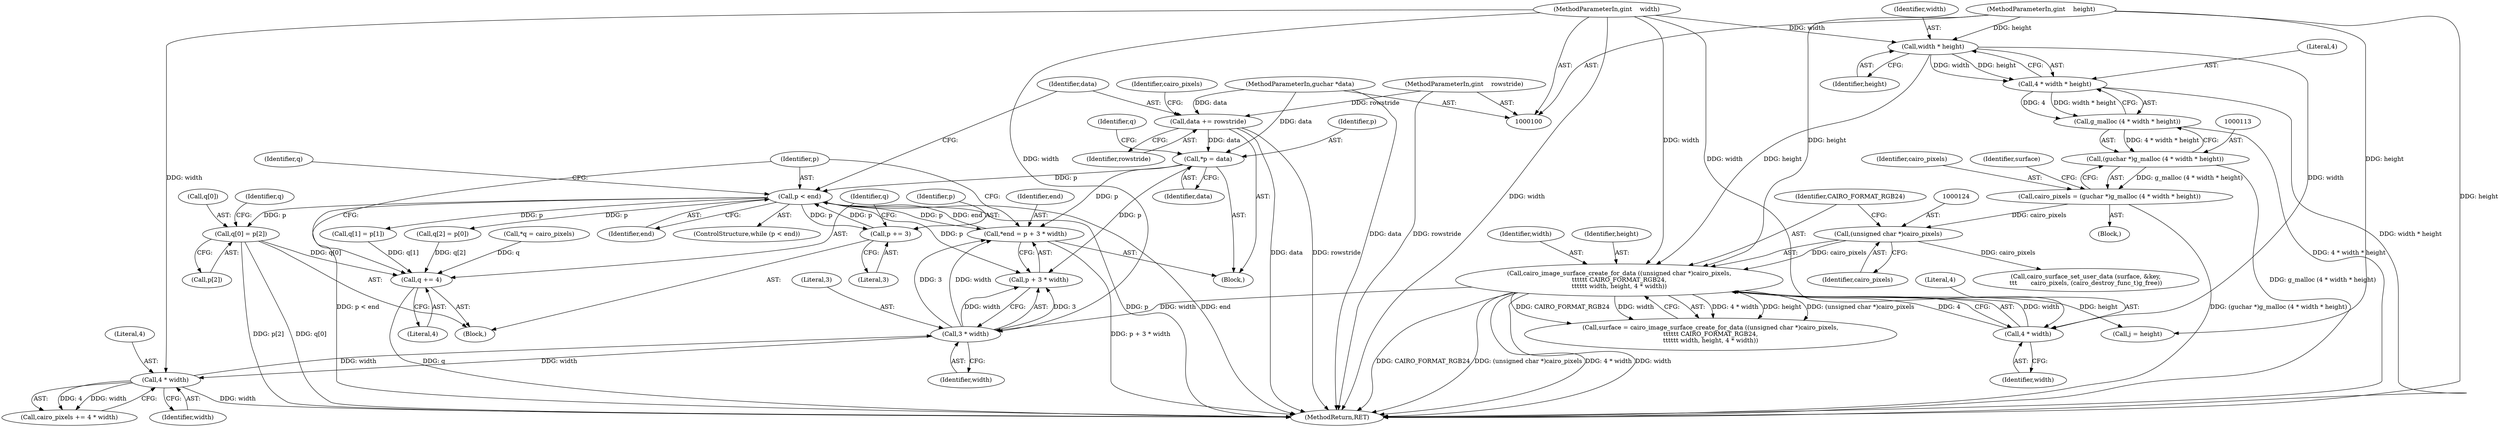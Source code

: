 digraph "1_poppler_c839b706092583f6b12ed3cc634bf5af34b7a2bb@array" {
"1000169" [label="(Call,q[0] = p[2])"];
"1000165" [label="(Call,p < end)"];
"1000190" [label="(Call,p += 3)"];
"1000149" [label="(Call,*p = data)"];
"1000196" [label="(Call,data += rowstride)"];
"1000104" [label="(MethodParameterIn,gint    rowstride)"];
"1000101" [label="(MethodParameterIn,guchar *data)"];
"1000157" [label="(Call,*end = p + 3 * width)"];
"1000161" [label="(Call,3 * width)"];
"1000201" [label="(Call,4 * width)"];
"1000102" [label="(MethodParameterIn,gint    width)"];
"1000122" [label="(Call,cairo_image_surface_create_for_data ((unsigned char *)cairo_pixels,\n\t\t\t\t\t\t CAIRO_FORMAT_RGB24,\n\t\t\t\t\t\t width, height, 4 * width))"];
"1000123" [label="(Call,(unsigned char *)cairo_pixels)"];
"1000110" [label="(Call,cairo_pixels = (guchar *)g_malloc (4 * width * height))"];
"1000112" [label="(Call,(guchar *)g_malloc (4 * width * height))"];
"1000114" [label="(Call,g_malloc (4 * width * height))"];
"1000115" [label="(Call,4 * width * height)"];
"1000117" [label="(Call,width * height)"];
"1000103" [label="(MethodParameterIn,gint    height)"];
"1000129" [label="(Call,4 * width)"];
"1000193" [label="(Call,q += 4)"];
"1000116" [label="(Literal,4)"];
"1000206" [label="(MethodReturn,RET)"];
"1000130" [label="(Literal,4)"];
"1000111" [label="(Identifier,cairo_pixels)"];
"1000117" [label="(Call,width * height)"];
"1000125" [label="(Identifier,cairo_pixels)"];
"1000102" [label="(MethodParameterIn,gint    width)"];
"1000170" [label="(Call,q[0])"];
"1000101" [label="(MethodParameterIn,guchar *data)"];
"1000199" [label="(Call,cairo_pixels += 4 * width)"];
"1000163" [label="(Identifier,width)"];
"1000151" [label="(Identifier,data)"];
"1000157" [label="(Call,*end = p + 3 * width)"];
"1000197" [label="(Identifier,data)"];
"1000114" [label="(Call,g_malloc (4 * width * height))"];
"1000167" [label="(Identifier,end)"];
"1000120" [label="(Call,surface = cairo_image_surface_create_for_data ((unsigned char *)cairo_pixels,\n\t\t\t\t\t\t CAIRO_FORMAT_RGB24,\n\t\t\t\t\t\t width, height, 4 * width))"];
"1000110" [label="(Call,cairo_pixels = (guchar *)g_malloc (4 * width * height))"];
"1000115" [label="(Call,4 * width * height)"];
"1000194" [label="(Identifier,q)"];
"1000166" [label="(Identifier,p)"];
"1000196" [label="(Call,data += rowstride)"];
"1000127" [label="(Identifier,width)"];
"1000119" [label="(Identifier,height)"];
"1000178" [label="(Identifier,q)"];
"1000141" [label="(Call,j = height)"];
"1000193" [label="(Call,q += 4)"];
"1000118" [label="(Identifier,width)"];
"1000191" [label="(Identifier,p)"];
"1000173" [label="(Call,p[2])"];
"1000190" [label="(Call,p += 3)"];
"1000129" [label="(Call,4 * width)"];
"1000123" [label="(Call,(unsigned char *)cairo_pixels)"];
"1000147" [label="(Block,)"];
"1000168" [label="(Block,)"];
"1000176" [label="(Call,q[1] = p[1])"];
"1000150" [label="(Identifier,p)"];
"1000131" [label="(Identifier,width)"];
"1000112" [label="(Call,(guchar *)g_malloc (4 * width * height))"];
"1000200" [label="(Identifier,cairo_pixels)"];
"1000159" [label="(Call,p + 3 * width)"];
"1000128" [label="(Identifier,height)"];
"1000165" [label="(Call,p < end)"];
"1000149" [label="(Call,*p = data)"];
"1000198" [label="(Identifier,rowstride)"];
"1000192" [label="(Literal,3)"];
"1000183" [label="(Call,q[2] = p[0])"];
"1000158" [label="(Identifier,end)"];
"1000161" [label="(Call,3 * width)"];
"1000195" [label="(Literal,4)"];
"1000201" [label="(Call,4 * width)"];
"1000203" [label="(Identifier,width)"];
"1000171" [label="(Identifier,q)"];
"1000169" [label="(Call,q[0] = p[2])"];
"1000164" [label="(ControlStructure,while (p < end))"];
"1000154" [label="(Identifier,q)"];
"1000162" [label="(Literal,3)"];
"1000122" [label="(Call,cairo_image_surface_create_for_data ((unsigned char *)cairo_pixels,\n\t\t\t\t\t\t CAIRO_FORMAT_RGB24,\n\t\t\t\t\t\t width, height, 4 * width))"];
"1000202" [label="(Literal,4)"];
"1000103" [label="(MethodParameterIn,gint    height)"];
"1000126" [label="(Identifier,CAIRO_FORMAT_RGB24)"];
"1000104" [label="(MethodParameterIn,gint    rowstride)"];
"1000132" [label="(Call,cairo_surface_set_user_data (surface, &key,\n\t\t\t       cairo_pixels, (cairo_destroy_func_t)g_free))"];
"1000153" [label="(Call,*q = cairo_pixels)"];
"1000105" [label="(Block,)"];
"1000121" [label="(Identifier,surface)"];
"1000169" -> "1000168"  [label="AST: "];
"1000169" -> "1000173"  [label="CFG: "];
"1000170" -> "1000169"  [label="AST: "];
"1000173" -> "1000169"  [label="AST: "];
"1000178" -> "1000169"  [label="CFG: "];
"1000169" -> "1000206"  [label="DDG: p[2]"];
"1000169" -> "1000206"  [label="DDG: q[0]"];
"1000165" -> "1000169"  [label="DDG: p"];
"1000169" -> "1000193"  [label="DDG: q[0]"];
"1000165" -> "1000164"  [label="AST: "];
"1000165" -> "1000167"  [label="CFG: "];
"1000166" -> "1000165"  [label="AST: "];
"1000167" -> "1000165"  [label="AST: "];
"1000171" -> "1000165"  [label="CFG: "];
"1000197" -> "1000165"  [label="CFG: "];
"1000165" -> "1000206"  [label="DDG: p"];
"1000165" -> "1000206"  [label="DDG: end"];
"1000165" -> "1000206"  [label="DDG: p < end"];
"1000165" -> "1000157"  [label="DDG: p"];
"1000165" -> "1000159"  [label="DDG: p"];
"1000190" -> "1000165"  [label="DDG: p"];
"1000149" -> "1000165"  [label="DDG: p"];
"1000157" -> "1000165"  [label="DDG: end"];
"1000165" -> "1000176"  [label="DDG: p"];
"1000165" -> "1000183"  [label="DDG: p"];
"1000165" -> "1000190"  [label="DDG: p"];
"1000190" -> "1000168"  [label="AST: "];
"1000190" -> "1000192"  [label="CFG: "];
"1000191" -> "1000190"  [label="AST: "];
"1000192" -> "1000190"  [label="AST: "];
"1000194" -> "1000190"  [label="CFG: "];
"1000149" -> "1000147"  [label="AST: "];
"1000149" -> "1000151"  [label="CFG: "];
"1000150" -> "1000149"  [label="AST: "];
"1000151" -> "1000149"  [label="AST: "];
"1000154" -> "1000149"  [label="CFG: "];
"1000196" -> "1000149"  [label="DDG: data"];
"1000101" -> "1000149"  [label="DDG: data"];
"1000149" -> "1000157"  [label="DDG: p"];
"1000149" -> "1000159"  [label="DDG: p"];
"1000196" -> "1000147"  [label="AST: "];
"1000196" -> "1000198"  [label="CFG: "];
"1000197" -> "1000196"  [label="AST: "];
"1000198" -> "1000196"  [label="AST: "];
"1000200" -> "1000196"  [label="CFG: "];
"1000196" -> "1000206"  [label="DDG: data"];
"1000196" -> "1000206"  [label="DDG: rowstride"];
"1000104" -> "1000196"  [label="DDG: rowstride"];
"1000101" -> "1000196"  [label="DDG: data"];
"1000104" -> "1000100"  [label="AST: "];
"1000104" -> "1000206"  [label="DDG: rowstride"];
"1000101" -> "1000100"  [label="AST: "];
"1000101" -> "1000206"  [label="DDG: data"];
"1000157" -> "1000147"  [label="AST: "];
"1000157" -> "1000159"  [label="CFG: "];
"1000158" -> "1000157"  [label="AST: "];
"1000159" -> "1000157"  [label="AST: "];
"1000166" -> "1000157"  [label="CFG: "];
"1000157" -> "1000206"  [label="DDG: p + 3 * width"];
"1000161" -> "1000157"  [label="DDG: 3"];
"1000161" -> "1000157"  [label="DDG: width"];
"1000161" -> "1000159"  [label="AST: "];
"1000161" -> "1000163"  [label="CFG: "];
"1000162" -> "1000161"  [label="AST: "];
"1000163" -> "1000161"  [label="AST: "];
"1000159" -> "1000161"  [label="CFG: "];
"1000161" -> "1000159"  [label="DDG: 3"];
"1000161" -> "1000159"  [label="DDG: width"];
"1000201" -> "1000161"  [label="DDG: width"];
"1000122" -> "1000161"  [label="DDG: width"];
"1000102" -> "1000161"  [label="DDG: width"];
"1000161" -> "1000201"  [label="DDG: width"];
"1000201" -> "1000199"  [label="AST: "];
"1000201" -> "1000203"  [label="CFG: "];
"1000202" -> "1000201"  [label="AST: "];
"1000203" -> "1000201"  [label="AST: "];
"1000199" -> "1000201"  [label="CFG: "];
"1000201" -> "1000206"  [label="DDG: width"];
"1000201" -> "1000199"  [label="DDG: 4"];
"1000201" -> "1000199"  [label="DDG: width"];
"1000102" -> "1000201"  [label="DDG: width"];
"1000102" -> "1000100"  [label="AST: "];
"1000102" -> "1000206"  [label="DDG: width"];
"1000102" -> "1000117"  [label="DDG: width"];
"1000102" -> "1000122"  [label="DDG: width"];
"1000102" -> "1000129"  [label="DDG: width"];
"1000122" -> "1000120"  [label="AST: "];
"1000122" -> "1000129"  [label="CFG: "];
"1000123" -> "1000122"  [label="AST: "];
"1000126" -> "1000122"  [label="AST: "];
"1000127" -> "1000122"  [label="AST: "];
"1000128" -> "1000122"  [label="AST: "];
"1000129" -> "1000122"  [label="AST: "];
"1000120" -> "1000122"  [label="CFG: "];
"1000122" -> "1000206"  [label="DDG: CAIRO_FORMAT_RGB24"];
"1000122" -> "1000206"  [label="DDG: (unsigned char *)cairo_pixels"];
"1000122" -> "1000206"  [label="DDG: 4 * width"];
"1000122" -> "1000206"  [label="DDG: width"];
"1000122" -> "1000120"  [label="DDG: 4 * width"];
"1000122" -> "1000120"  [label="DDG: height"];
"1000122" -> "1000120"  [label="DDG: (unsigned char *)cairo_pixels"];
"1000122" -> "1000120"  [label="DDG: CAIRO_FORMAT_RGB24"];
"1000122" -> "1000120"  [label="DDG: width"];
"1000123" -> "1000122"  [label="DDG: cairo_pixels"];
"1000129" -> "1000122"  [label="DDG: width"];
"1000129" -> "1000122"  [label="DDG: 4"];
"1000117" -> "1000122"  [label="DDG: height"];
"1000103" -> "1000122"  [label="DDG: height"];
"1000122" -> "1000141"  [label="DDG: height"];
"1000123" -> "1000125"  [label="CFG: "];
"1000124" -> "1000123"  [label="AST: "];
"1000125" -> "1000123"  [label="AST: "];
"1000126" -> "1000123"  [label="CFG: "];
"1000110" -> "1000123"  [label="DDG: cairo_pixels"];
"1000123" -> "1000132"  [label="DDG: cairo_pixels"];
"1000110" -> "1000105"  [label="AST: "];
"1000110" -> "1000112"  [label="CFG: "];
"1000111" -> "1000110"  [label="AST: "];
"1000112" -> "1000110"  [label="AST: "];
"1000121" -> "1000110"  [label="CFG: "];
"1000110" -> "1000206"  [label="DDG: (guchar *)g_malloc (4 * width * height)"];
"1000112" -> "1000110"  [label="DDG: g_malloc (4 * width * height)"];
"1000112" -> "1000114"  [label="CFG: "];
"1000113" -> "1000112"  [label="AST: "];
"1000114" -> "1000112"  [label="AST: "];
"1000112" -> "1000206"  [label="DDG: g_malloc (4 * width * height)"];
"1000114" -> "1000112"  [label="DDG: 4 * width * height"];
"1000114" -> "1000115"  [label="CFG: "];
"1000115" -> "1000114"  [label="AST: "];
"1000114" -> "1000206"  [label="DDG: 4 * width * height"];
"1000115" -> "1000114"  [label="DDG: 4"];
"1000115" -> "1000114"  [label="DDG: width * height"];
"1000115" -> "1000117"  [label="CFG: "];
"1000116" -> "1000115"  [label="AST: "];
"1000117" -> "1000115"  [label="AST: "];
"1000115" -> "1000206"  [label="DDG: width * height"];
"1000117" -> "1000115"  [label="DDG: width"];
"1000117" -> "1000115"  [label="DDG: height"];
"1000117" -> "1000119"  [label="CFG: "];
"1000118" -> "1000117"  [label="AST: "];
"1000119" -> "1000117"  [label="AST: "];
"1000103" -> "1000117"  [label="DDG: height"];
"1000117" -> "1000129"  [label="DDG: width"];
"1000103" -> "1000100"  [label="AST: "];
"1000103" -> "1000206"  [label="DDG: height"];
"1000103" -> "1000141"  [label="DDG: height"];
"1000129" -> "1000131"  [label="CFG: "];
"1000130" -> "1000129"  [label="AST: "];
"1000131" -> "1000129"  [label="AST: "];
"1000193" -> "1000168"  [label="AST: "];
"1000193" -> "1000195"  [label="CFG: "];
"1000194" -> "1000193"  [label="AST: "];
"1000195" -> "1000193"  [label="AST: "];
"1000166" -> "1000193"  [label="CFG: "];
"1000193" -> "1000206"  [label="DDG: q"];
"1000183" -> "1000193"  [label="DDG: q[2]"];
"1000153" -> "1000193"  [label="DDG: q"];
"1000176" -> "1000193"  [label="DDG: q[1]"];
}
